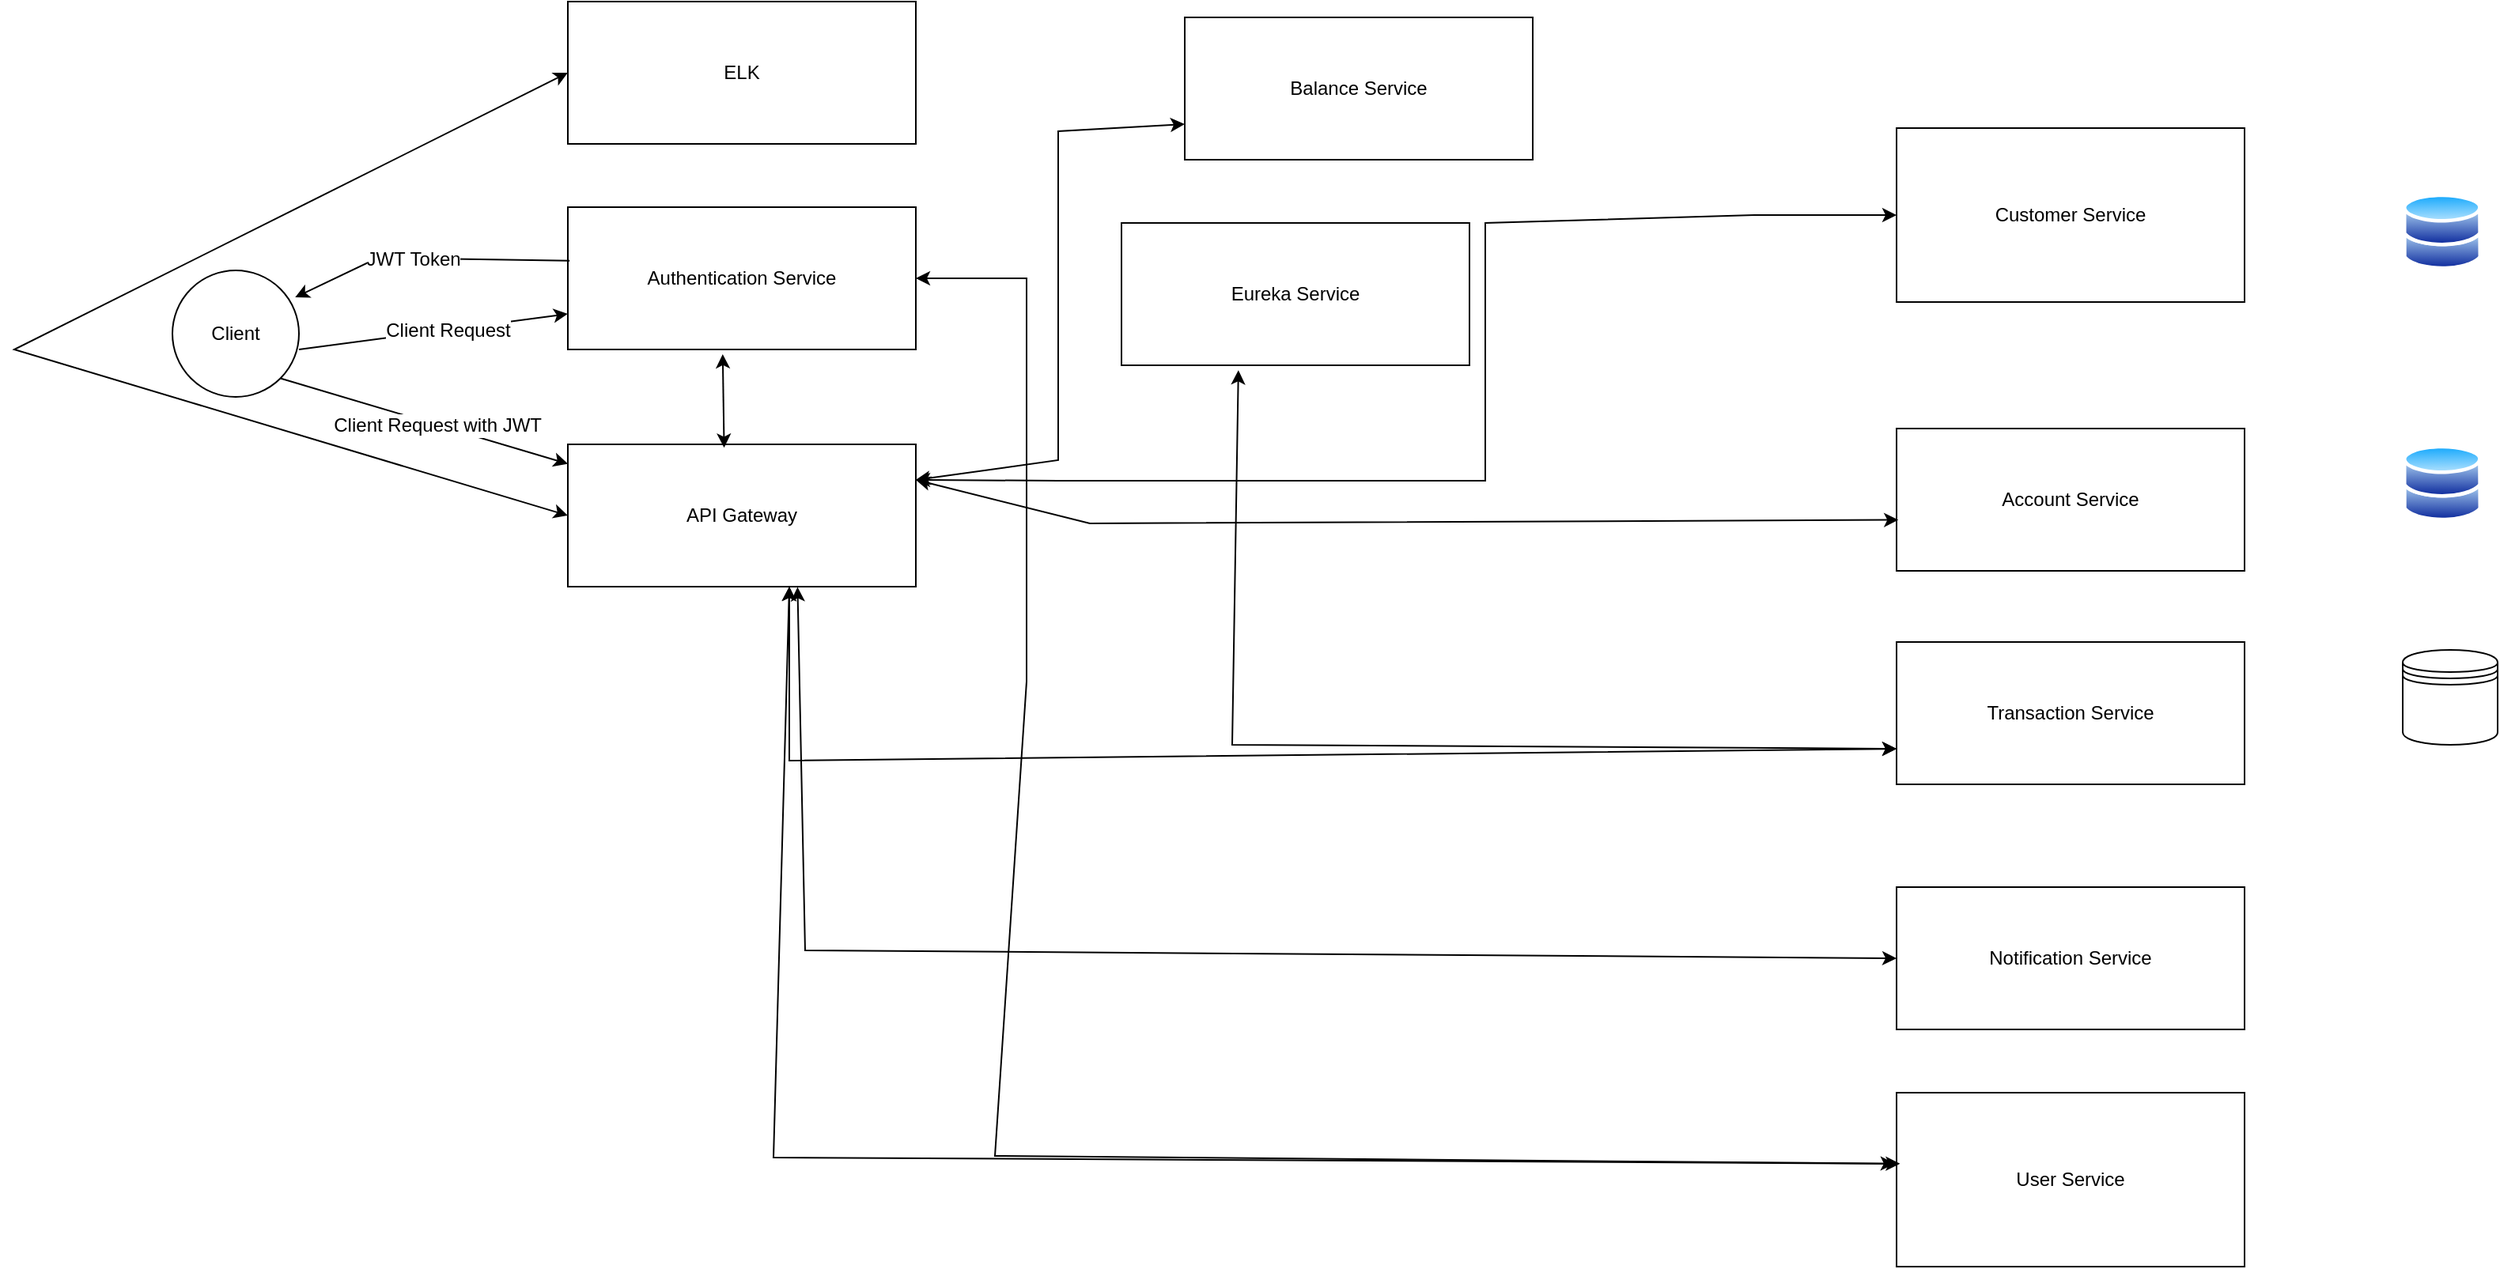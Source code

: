 <mxfile version="21.3.8" type="device">
  <diagram name="Page-1" id="5f0bae14-7c28-e335-631c-24af17079c00">
    <mxGraphModel dx="1050" dy="538" grid="1" gridSize="10" guides="1" tooltips="1" connect="1" arrows="1" fold="1" page="1" pageScale="1" pageWidth="1600" pageHeight="900" background="none" math="0" shadow="0">
      <root>
        <mxCell id="0" />
        <mxCell id="1" parent="0" />
        <mxCell id="YfySQhe0DNi4_Yi3IIHA-3" value="Authentication Service" style="rounded=0;whiteSpace=wrap;html=1;" parent="1" vertex="1">
          <mxGeometry x="380" y="160" width="220" height="90" as="geometry" />
        </mxCell>
        <mxCell id="YfySQhe0DNi4_Yi3IIHA-4" value="Customer Service" style="rounded=0;whiteSpace=wrap;html=1;" parent="1" vertex="1">
          <mxGeometry x="1220" y="110" width="220" height="110" as="geometry" />
        </mxCell>
        <mxCell id="YfySQhe0DNi4_Yi3IIHA-5" value="Transaction Service" style="rounded=0;whiteSpace=wrap;html=1;" parent="1" vertex="1">
          <mxGeometry x="1220" y="435" width="220" height="90" as="geometry" />
        </mxCell>
        <mxCell id="YfySQhe0DNi4_Yi3IIHA-6" value="API Gateway" style="rounded=0;whiteSpace=wrap;html=1;" parent="1" vertex="1">
          <mxGeometry x="380" y="310" width="220" height="90" as="geometry" />
        </mxCell>
        <mxCell id="YfySQhe0DNi4_Yi3IIHA-7" value="Account Service" style="rounded=0;whiteSpace=wrap;html=1;" parent="1" vertex="1">
          <mxGeometry x="1220" y="300" width="220" height="90" as="geometry" />
        </mxCell>
        <mxCell id="YfySQhe0DNi4_Yi3IIHA-8" value="Eureka Service" style="rounded=0;whiteSpace=wrap;html=1;" parent="1" vertex="1">
          <mxGeometry x="730" y="170" width="220" height="90" as="geometry" />
        </mxCell>
        <mxCell id="YfySQhe0DNi4_Yi3IIHA-9" value="Notification Service" style="rounded=0;whiteSpace=wrap;html=1;" parent="1" vertex="1">
          <mxGeometry x="1220" y="590" width="220" height="90" as="geometry" />
        </mxCell>
        <mxCell id="YfySQhe0DNi4_Yi3IIHA-10" value="Client" style="ellipse;whiteSpace=wrap;html=1;aspect=fixed;" parent="1" vertex="1">
          <mxGeometry x="130" y="200" width="80" height="80" as="geometry" />
        </mxCell>
        <mxCell id="YfySQhe0DNi4_Yi3IIHA-15" value="" style="endArrow=classic;html=1;rounded=0;entryX=0;entryY=0.75;entryDx=0;entryDy=0;" parent="1" target="YfySQhe0DNi4_Yi3IIHA-3" edge="1">
          <mxGeometry width="50" height="50" relative="1" as="geometry">
            <mxPoint x="210" y="250" as="sourcePoint" />
            <mxPoint x="260" y="200" as="targetPoint" />
          </mxGeometry>
        </mxCell>
        <mxCell id="YfySQhe0DNi4_Yi3IIHA-16" value="&lt;font style=&quot;font-size: 12px;&quot;&gt;Client Request&lt;/font&gt;" style="edgeLabel;html=1;align=center;verticalAlign=middle;resizable=0;points=[];" parent="YfySQhe0DNi4_Yi3IIHA-15" vertex="1" connectable="0">
          <mxGeometry x="0.104" relative="1" as="geometry">
            <mxPoint as="offset" />
          </mxGeometry>
        </mxCell>
        <mxCell id="YfySQhe0DNi4_Yi3IIHA-19" value="" style="endArrow=classic;html=1;rounded=0;entryX=0.97;entryY=0.213;entryDx=0;entryDy=0;entryPerimeter=0;exitX=0.005;exitY=0.376;exitDx=0;exitDy=0;exitPerimeter=0;" parent="1" source="YfySQhe0DNi4_Yi3IIHA-3" target="YfySQhe0DNi4_Yi3IIHA-10" edge="1">
          <mxGeometry width="50" height="50" relative="1" as="geometry">
            <mxPoint x="170" y="152" as="sourcePoint" />
            <mxPoint x="340" y="130" as="targetPoint" />
            <Array as="points">
              <mxPoint x="260" y="192" />
            </Array>
          </mxGeometry>
        </mxCell>
        <mxCell id="YfySQhe0DNi4_Yi3IIHA-20" value="&lt;font style=&quot;font-size: 12px;&quot;&gt;JWT Token&lt;/font&gt;" style="edgeLabel;html=1;align=center;verticalAlign=middle;resizable=0;points=[];" parent="YfySQhe0DNi4_Yi3IIHA-19" vertex="1" connectable="0">
          <mxGeometry x="0.104" relative="1" as="geometry">
            <mxPoint as="offset" />
          </mxGeometry>
        </mxCell>
        <mxCell id="YfySQhe0DNi4_Yi3IIHA-21" value="" style="endArrow=classic;html=1;rounded=0;exitX=1;exitY=1;exitDx=0;exitDy=0;" parent="1" source="YfySQhe0DNi4_Yi3IIHA-10" target="YfySQhe0DNi4_Yi3IIHA-6" edge="1">
          <mxGeometry width="50" height="50" relative="1" as="geometry">
            <mxPoint x="220" y="260" as="sourcePoint" />
            <mxPoint x="390" y="238" as="targetPoint" />
          </mxGeometry>
        </mxCell>
        <mxCell id="YfySQhe0DNi4_Yi3IIHA-22" value="&lt;font style=&quot;font-size: 12px;&quot;&gt;Client Request with JWT&amp;nbsp;&lt;/font&gt;" style="edgeLabel;html=1;align=center;verticalAlign=middle;resizable=0;points=[];" parent="YfySQhe0DNi4_Yi3IIHA-21" vertex="1" connectable="0">
          <mxGeometry x="0.104" relative="1" as="geometry">
            <mxPoint as="offset" />
          </mxGeometry>
        </mxCell>
        <mxCell id="YfySQhe0DNi4_Yi3IIHA-23" value="" style="endArrow=classic;startArrow=classic;html=1;rounded=0;exitX=1;exitY=0.25;exitDx=0;exitDy=0;entryX=0;entryY=0.5;entryDx=0;entryDy=0;" parent="1" source="YfySQhe0DNi4_Yi3IIHA-6" target="YfySQhe0DNi4_Yi3IIHA-4" edge="1">
          <mxGeometry width="50" height="50" relative="1" as="geometry">
            <mxPoint x="660" y="430" as="sourcePoint" />
            <mxPoint x="1070" y="170" as="targetPoint" />
            <Array as="points">
              <mxPoint x="690" y="333" />
              <mxPoint x="960" y="333" />
              <mxPoint x="960" y="170" />
              <mxPoint x="1130" y="165" />
            </Array>
          </mxGeometry>
        </mxCell>
        <mxCell id="YfySQhe0DNi4_Yi3IIHA-24" value="" style="endArrow=classic;startArrow=classic;html=1;rounded=0;entryX=0;entryY=0.75;entryDx=0;entryDy=0;" parent="1" target="YfySQhe0DNi4_Yi3IIHA-5" edge="1">
          <mxGeometry width="50" height="50" relative="1" as="geometry">
            <mxPoint x="520" y="400" as="sourcePoint" />
            <mxPoint x="940" y="470" as="targetPoint" />
            <Array as="points">
              <mxPoint x="520" y="510" />
            </Array>
          </mxGeometry>
        </mxCell>
        <mxCell id="YfySQhe0DNi4_Yi3IIHA-25" value="" style="endArrow=classic;startArrow=classic;html=1;rounded=0;entryX=0;entryY=0.5;entryDx=0;entryDy=0;exitX=0.66;exitY=1.003;exitDx=0;exitDy=0;exitPerimeter=0;" parent="1" source="YfySQhe0DNi4_Yi3IIHA-6" target="YfySQhe0DNi4_Yi3IIHA-9" edge="1">
          <mxGeometry width="50" height="50" relative="1" as="geometry">
            <mxPoint x="500" y="410" as="sourcePoint" />
            <mxPoint x="960" y="235" as="targetPoint" />
            <Array as="points">
              <mxPoint x="530" y="630" />
            </Array>
          </mxGeometry>
        </mxCell>
        <mxCell id="YfySQhe0DNi4_Yi3IIHA-26" value="" style="endArrow=classic;startArrow=classic;html=1;rounded=0;entryX=0.005;entryY=0.642;entryDx=0;entryDy=0;entryPerimeter=0;exitX=1;exitY=0.25;exitDx=0;exitDy=0;" parent="1" source="YfySQhe0DNi4_Yi3IIHA-6" target="YfySQhe0DNi4_Yi3IIHA-7" edge="1">
          <mxGeometry width="50" height="50" relative="1" as="geometry">
            <mxPoint x="600" y="360" as="sourcePoint" />
            <mxPoint x="970" y="245" as="targetPoint" />
            <Array as="points">
              <mxPoint x="710" y="360" />
            </Array>
          </mxGeometry>
        </mxCell>
        <mxCell id="YfySQhe0DNi4_Yi3IIHA-27" value="" style="image;aspect=fixed;perimeter=ellipsePerimeter;html=1;align=center;shadow=0;dashed=0;spacingTop=3;image=img/lib/active_directory/databases.svg;" parent="1" vertex="1">
          <mxGeometry x="1540" y="151" width="50" height="49" as="geometry" />
        </mxCell>
        <mxCell id="YfySQhe0DNi4_Yi3IIHA-28" value="" style="shape=datastore;whiteSpace=wrap;html=1;" parent="1" vertex="1">
          <mxGeometry x="1540" y="440" width="60" height="60" as="geometry" />
        </mxCell>
        <mxCell id="YfySQhe0DNi4_Yi3IIHA-29" value="" style="image;aspect=fixed;perimeter=ellipsePerimeter;html=1;align=center;shadow=0;dashed=0;spacingTop=3;image=img/lib/active_directory/databases.svg;" parent="1" vertex="1">
          <mxGeometry x="1540" y="310" width="50" height="49" as="geometry" />
        </mxCell>
        <mxCell id="YfySQhe0DNi4_Yi3IIHA-30" value="User Service" style="rounded=0;whiteSpace=wrap;html=1;" parent="1" vertex="1">
          <mxGeometry x="1220" y="720" width="220" height="110" as="geometry" />
        </mxCell>
        <mxCell id="YfySQhe0DNi4_Yi3IIHA-31" value="" style="endArrow=classic;startArrow=classic;html=1;rounded=0;entryX=0.01;entryY=0.408;entryDx=0;entryDy=0;entryPerimeter=0;" parent="1" target="YfySQhe0DNi4_Yi3IIHA-30" edge="1">
          <mxGeometry width="50" height="50" relative="1" as="geometry">
            <mxPoint x="520" y="400" as="sourcePoint" />
            <mxPoint x="940" y="775" as="targetPoint" />
            <Array as="points">
              <mxPoint x="510" y="761" />
            </Array>
          </mxGeometry>
        </mxCell>
        <mxCell id="YfySQhe0DNi4_Yi3IIHA-32" value="" style="endArrow=classic;startArrow=classic;html=1;rounded=0;exitX=0.445;exitY=1.033;exitDx=0;exitDy=0;exitPerimeter=0;entryX=0.449;entryY=0.024;entryDx=0;entryDy=0;entryPerimeter=0;" parent="1" source="YfySQhe0DNi4_Yi3IIHA-3" target="YfySQhe0DNi4_Yi3IIHA-6" edge="1">
          <mxGeometry width="50" height="50" relative="1" as="geometry">
            <mxPoint x="160" y="510" as="sourcePoint" />
            <mxPoint x="210" y="460" as="targetPoint" />
          </mxGeometry>
        </mxCell>
        <mxCell id="p1e9q4mTLkBO3zMbWaFE-1" value="ELK" style="rounded=0;whiteSpace=wrap;html=1;" parent="1" vertex="1">
          <mxGeometry x="380" y="30" width="220" height="90" as="geometry" />
        </mxCell>
        <mxCell id="p1e9q4mTLkBO3zMbWaFE-2" value="Balance Service" style="rounded=0;whiteSpace=wrap;html=1;" parent="1" vertex="1">
          <mxGeometry x="770" y="40" width="220" height="90" as="geometry" />
        </mxCell>
        <mxCell id="p1e9q4mTLkBO3zMbWaFE-3" value="" style="endArrow=classic;startArrow=classic;html=1;rounded=0;exitX=0;exitY=0.5;exitDx=0;exitDy=0;entryX=0;entryY=0.5;entryDx=0;entryDy=0;" parent="1" source="p1e9q4mTLkBO3zMbWaFE-1" target="YfySQhe0DNi4_Yi3IIHA-6" edge="1">
          <mxGeometry width="50" height="50" relative="1" as="geometry">
            <mxPoint x="488" y="263" as="sourcePoint" />
            <mxPoint x="470" y="160" as="targetPoint" />
            <Array as="points">
              <mxPoint x="30" y="250" />
            </Array>
          </mxGeometry>
        </mxCell>
        <mxCell id="p1e9q4mTLkBO3zMbWaFE-4" value="" style="endArrow=classic;startArrow=classic;html=1;rounded=0;entryX=0;entryY=0.75;entryDx=0;entryDy=0;exitX=1;exitY=0.25;exitDx=0;exitDy=0;" parent="1" source="YfySQhe0DNi4_Yi3IIHA-6" target="p1e9q4mTLkBO3zMbWaFE-2" edge="1">
          <mxGeometry width="50" height="50" relative="1" as="geometry">
            <mxPoint x="480" y="310" as="sourcePoint" />
            <mxPoint x="1201" y="110" as="targetPoint" />
            <Array as="points">
              <mxPoint x="690" y="320" />
              <mxPoint x="690" y="260" />
              <mxPoint x="690" y="200" />
              <mxPoint x="690" y="112" />
            </Array>
          </mxGeometry>
        </mxCell>
        <mxCell id="p1e9q4mTLkBO3zMbWaFE-5" value="" style="endArrow=classic;startArrow=classic;html=1;rounded=0;entryX=0;entryY=0.75;entryDx=0;entryDy=0;exitX=0.336;exitY=1.035;exitDx=0;exitDy=0;exitPerimeter=0;" parent="1" source="YfySQhe0DNi4_Yi3IIHA-8" target="YfySQhe0DNi4_Yi3IIHA-5" edge="1">
          <mxGeometry width="50" height="50" relative="1" as="geometry">
            <mxPoint x="530" y="410" as="sourcePoint" />
            <mxPoint x="1230" y="513" as="targetPoint" />
            <Array as="points">
              <mxPoint x="800" y="500" />
            </Array>
          </mxGeometry>
        </mxCell>
        <mxCell id="p1e9q4mTLkBO3zMbWaFE-6" value="" style="endArrow=classic;startArrow=classic;html=1;rounded=0;entryX=1;entryY=0.5;entryDx=0;entryDy=0;exitX=-0.005;exitY=0.408;exitDx=0;exitDy=0;exitPerimeter=0;" parent="1" source="YfySQhe0DNi4_Yi3IIHA-30" target="YfySQhe0DNi4_Yi3IIHA-3" edge="1">
          <mxGeometry width="50" height="50" relative="1" as="geometry">
            <mxPoint x="270" y="600" as="sourcePoint" />
            <mxPoint x="320" y="550" as="targetPoint" />
            <Array as="points">
              <mxPoint x="650" y="760" />
              <mxPoint x="670" y="460" />
              <mxPoint x="670" y="320" />
              <mxPoint x="670" y="205" />
            </Array>
          </mxGeometry>
        </mxCell>
      </root>
    </mxGraphModel>
  </diagram>
</mxfile>
